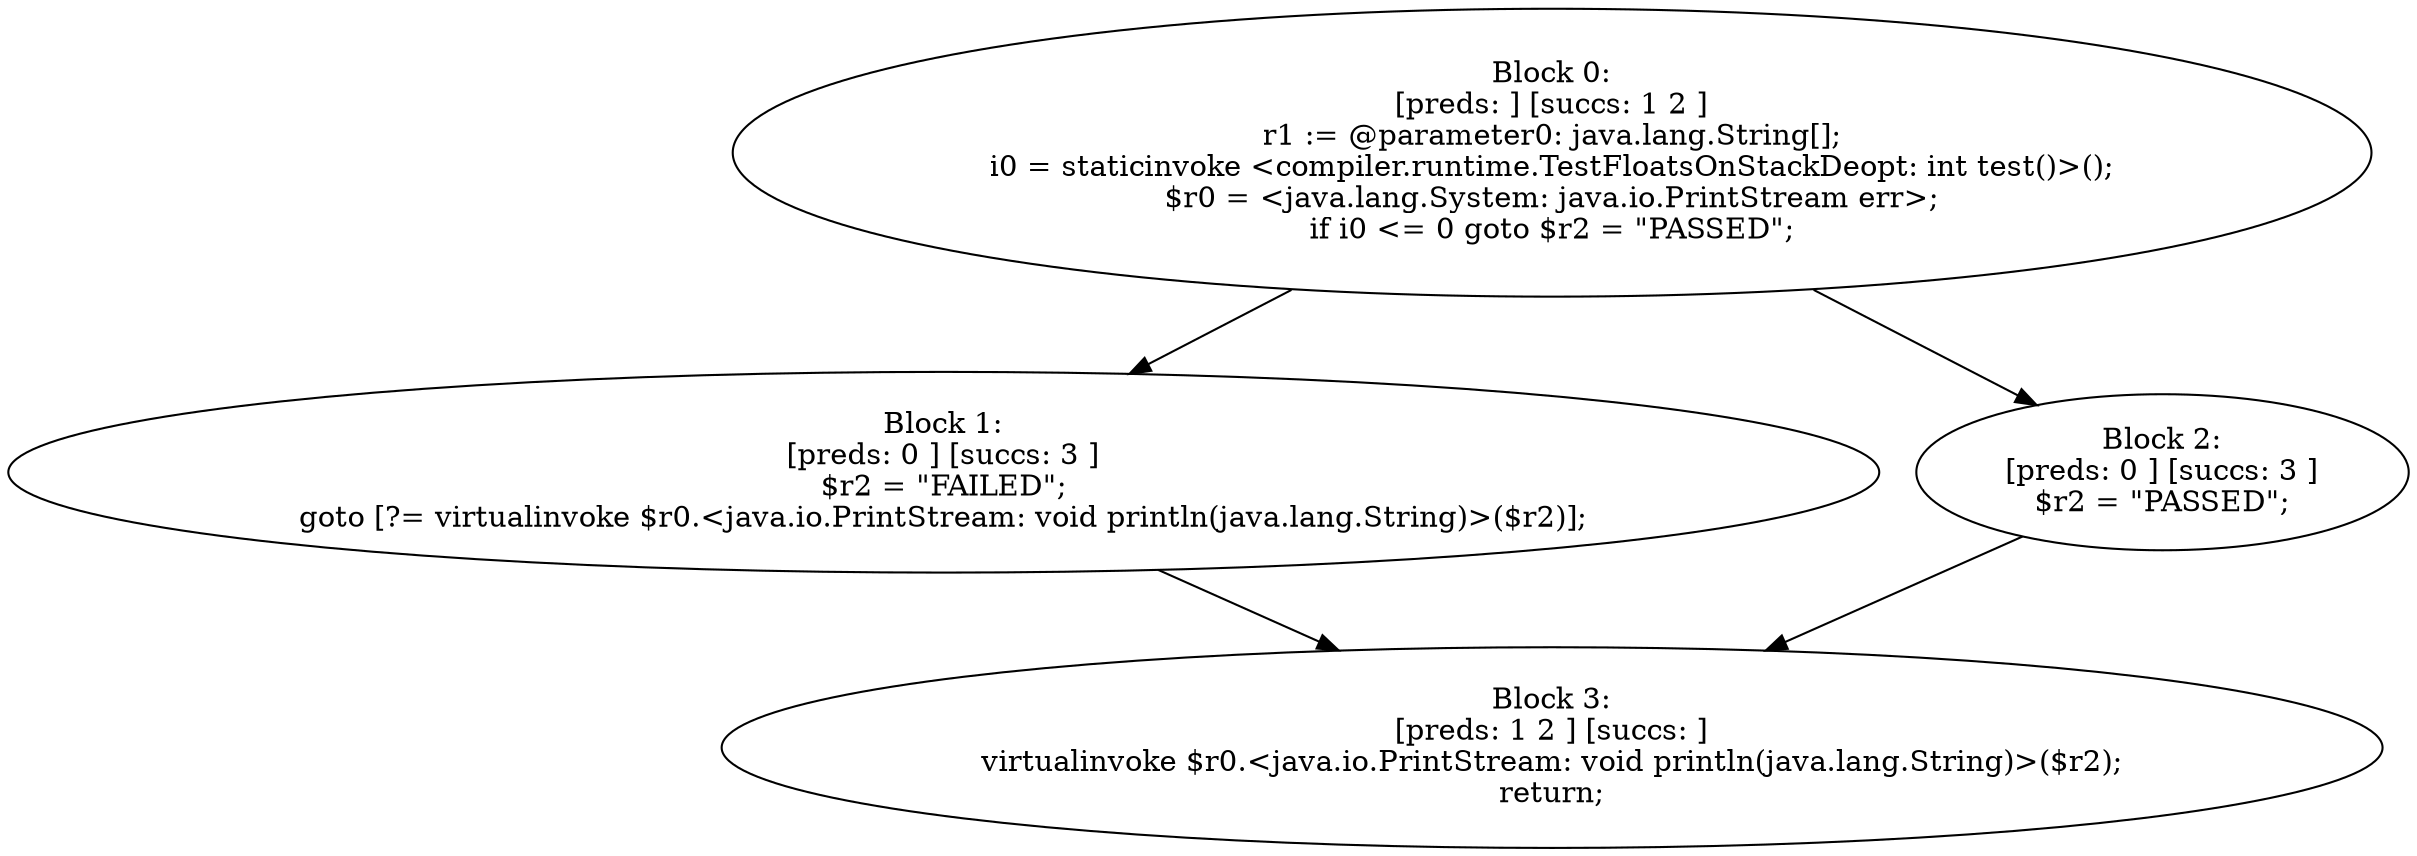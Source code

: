 digraph "unitGraph" {
    "Block 0:
[preds: ] [succs: 1 2 ]
r1 := @parameter0: java.lang.String[];
i0 = staticinvoke <compiler.runtime.TestFloatsOnStackDeopt: int test()>();
$r0 = <java.lang.System: java.io.PrintStream err>;
if i0 <= 0 goto $r2 = \"PASSED\";
"
    "Block 1:
[preds: 0 ] [succs: 3 ]
$r2 = \"FAILED\";
goto [?= virtualinvoke $r0.<java.io.PrintStream: void println(java.lang.String)>($r2)];
"
    "Block 2:
[preds: 0 ] [succs: 3 ]
$r2 = \"PASSED\";
"
    "Block 3:
[preds: 1 2 ] [succs: ]
virtualinvoke $r0.<java.io.PrintStream: void println(java.lang.String)>($r2);
return;
"
    "Block 0:
[preds: ] [succs: 1 2 ]
r1 := @parameter0: java.lang.String[];
i0 = staticinvoke <compiler.runtime.TestFloatsOnStackDeopt: int test()>();
$r0 = <java.lang.System: java.io.PrintStream err>;
if i0 <= 0 goto $r2 = \"PASSED\";
"->"Block 1:
[preds: 0 ] [succs: 3 ]
$r2 = \"FAILED\";
goto [?= virtualinvoke $r0.<java.io.PrintStream: void println(java.lang.String)>($r2)];
";
    "Block 0:
[preds: ] [succs: 1 2 ]
r1 := @parameter0: java.lang.String[];
i0 = staticinvoke <compiler.runtime.TestFloatsOnStackDeopt: int test()>();
$r0 = <java.lang.System: java.io.PrintStream err>;
if i0 <= 0 goto $r2 = \"PASSED\";
"->"Block 2:
[preds: 0 ] [succs: 3 ]
$r2 = \"PASSED\";
";
    "Block 1:
[preds: 0 ] [succs: 3 ]
$r2 = \"FAILED\";
goto [?= virtualinvoke $r0.<java.io.PrintStream: void println(java.lang.String)>($r2)];
"->"Block 3:
[preds: 1 2 ] [succs: ]
virtualinvoke $r0.<java.io.PrintStream: void println(java.lang.String)>($r2);
return;
";
    "Block 2:
[preds: 0 ] [succs: 3 ]
$r2 = \"PASSED\";
"->"Block 3:
[preds: 1 2 ] [succs: ]
virtualinvoke $r0.<java.io.PrintStream: void println(java.lang.String)>($r2);
return;
";
}
